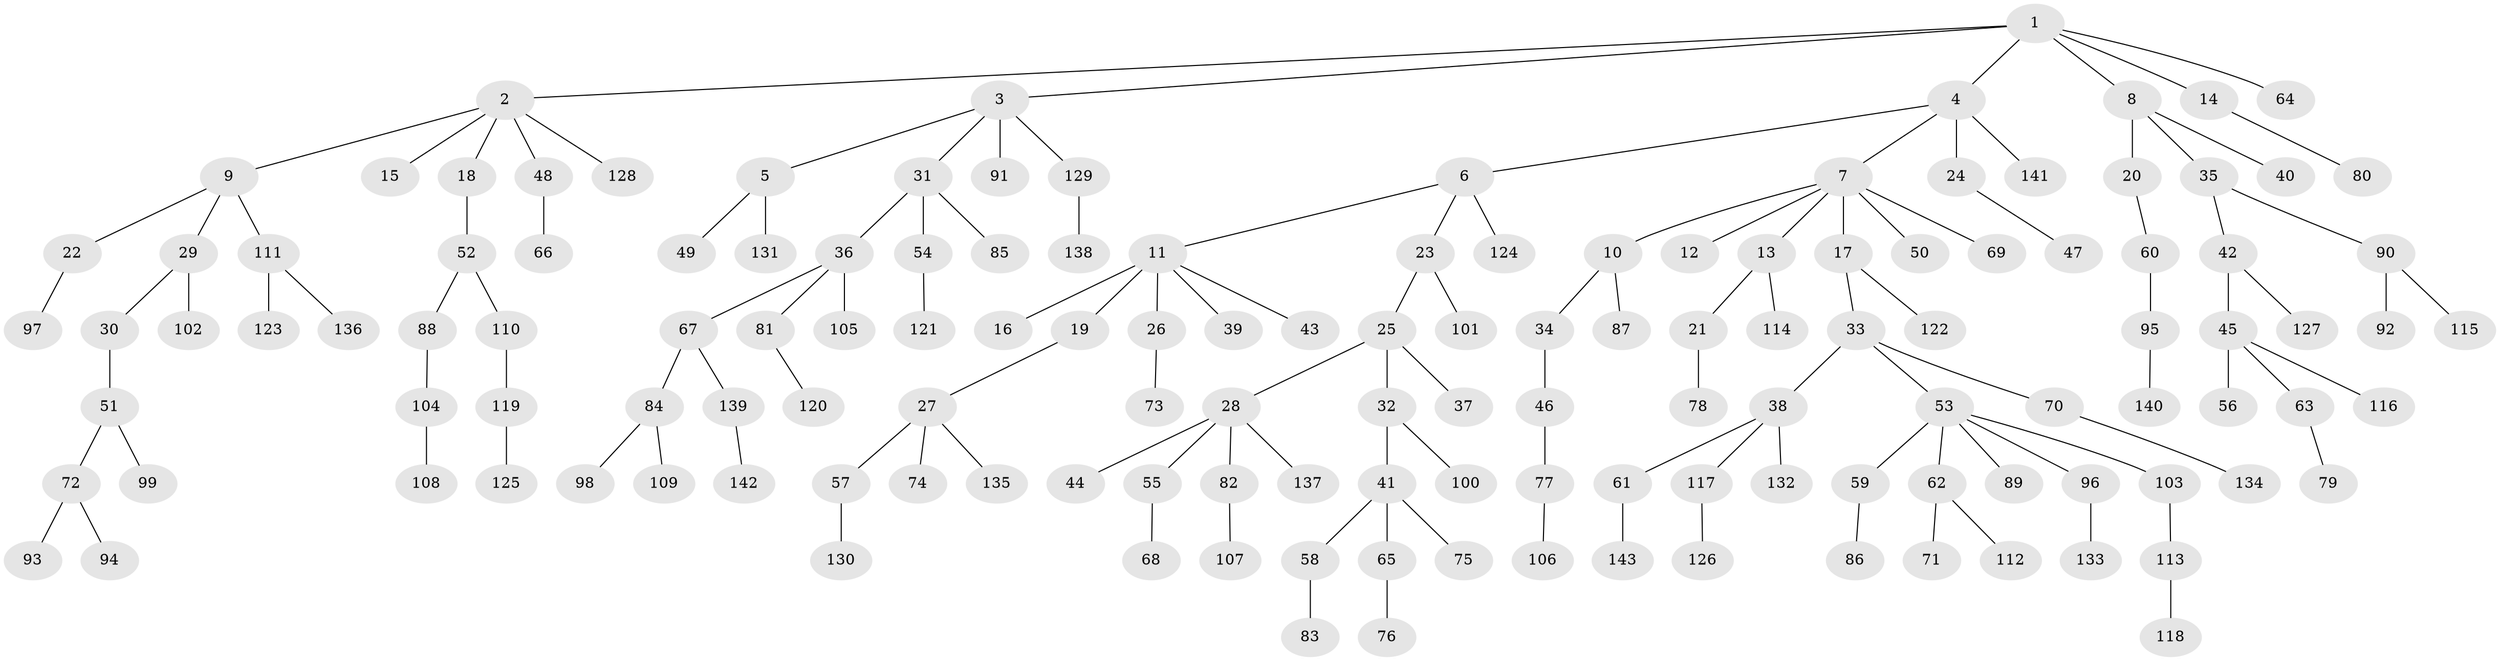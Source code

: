 // coarse degree distribution, {8: 0.019801980198019802, 6: 0.0297029702970297, 4: 0.09900990099009901, 3: 0.0594059405940594, 2: 0.15841584158415842, 1: 0.6039603960396039, 5: 0.0297029702970297}
// Generated by graph-tools (version 1.1) at 2025/52/02/27/25 19:52:10]
// undirected, 143 vertices, 142 edges
graph export_dot {
graph [start="1"]
  node [color=gray90,style=filled];
  1;
  2;
  3;
  4;
  5;
  6;
  7;
  8;
  9;
  10;
  11;
  12;
  13;
  14;
  15;
  16;
  17;
  18;
  19;
  20;
  21;
  22;
  23;
  24;
  25;
  26;
  27;
  28;
  29;
  30;
  31;
  32;
  33;
  34;
  35;
  36;
  37;
  38;
  39;
  40;
  41;
  42;
  43;
  44;
  45;
  46;
  47;
  48;
  49;
  50;
  51;
  52;
  53;
  54;
  55;
  56;
  57;
  58;
  59;
  60;
  61;
  62;
  63;
  64;
  65;
  66;
  67;
  68;
  69;
  70;
  71;
  72;
  73;
  74;
  75;
  76;
  77;
  78;
  79;
  80;
  81;
  82;
  83;
  84;
  85;
  86;
  87;
  88;
  89;
  90;
  91;
  92;
  93;
  94;
  95;
  96;
  97;
  98;
  99;
  100;
  101;
  102;
  103;
  104;
  105;
  106;
  107;
  108;
  109;
  110;
  111;
  112;
  113;
  114;
  115;
  116;
  117;
  118;
  119;
  120;
  121;
  122;
  123;
  124;
  125;
  126;
  127;
  128;
  129;
  130;
  131;
  132;
  133;
  134;
  135;
  136;
  137;
  138;
  139;
  140;
  141;
  142;
  143;
  1 -- 2;
  1 -- 3;
  1 -- 4;
  1 -- 8;
  1 -- 14;
  1 -- 64;
  2 -- 9;
  2 -- 15;
  2 -- 18;
  2 -- 48;
  2 -- 128;
  3 -- 5;
  3 -- 31;
  3 -- 91;
  3 -- 129;
  4 -- 6;
  4 -- 7;
  4 -- 24;
  4 -- 141;
  5 -- 49;
  5 -- 131;
  6 -- 11;
  6 -- 23;
  6 -- 124;
  7 -- 10;
  7 -- 12;
  7 -- 13;
  7 -- 17;
  7 -- 50;
  7 -- 69;
  8 -- 20;
  8 -- 35;
  8 -- 40;
  9 -- 22;
  9 -- 29;
  9 -- 111;
  10 -- 34;
  10 -- 87;
  11 -- 16;
  11 -- 19;
  11 -- 26;
  11 -- 39;
  11 -- 43;
  13 -- 21;
  13 -- 114;
  14 -- 80;
  17 -- 33;
  17 -- 122;
  18 -- 52;
  19 -- 27;
  20 -- 60;
  21 -- 78;
  22 -- 97;
  23 -- 25;
  23 -- 101;
  24 -- 47;
  25 -- 28;
  25 -- 32;
  25 -- 37;
  26 -- 73;
  27 -- 57;
  27 -- 74;
  27 -- 135;
  28 -- 44;
  28 -- 55;
  28 -- 82;
  28 -- 137;
  29 -- 30;
  29 -- 102;
  30 -- 51;
  31 -- 36;
  31 -- 54;
  31 -- 85;
  32 -- 41;
  32 -- 100;
  33 -- 38;
  33 -- 53;
  33 -- 70;
  34 -- 46;
  35 -- 42;
  35 -- 90;
  36 -- 67;
  36 -- 81;
  36 -- 105;
  38 -- 61;
  38 -- 117;
  38 -- 132;
  41 -- 58;
  41 -- 65;
  41 -- 75;
  42 -- 45;
  42 -- 127;
  45 -- 56;
  45 -- 63;
  45 -- 116;
  46 -- 77;
  48 -- 66;
  51 -- 72;
  51 -- 99;
  52 -- 88;
  52 -- 110;
  53 -- 59;
  53 -- 62;
  53 -- 89;
  53 -- 96;
  53 -- 103;
  54 -- 121;
  55 -- 68;
  57 -- 130;
  58 -- 83;
  59 -- 86;
  60 -- 95;
  61 -- 143;
  62 -- 71;
  62 -- 112;
  63 -- 79;
  65 -- 76;
  67 -- 84;
  67 -- 139;
  70 -- 134;
  72 -- 93;
  72 -- 94;
  77 -- 106;
  81 -- 120;
  82 -- 107;
  84 -- 98;
  84 -- 109;
  88 -- 104;
  90 -- 92;
  90 -- 115;
  95 -- 140;
  96 -- 133;
  103 -- 113;
  104 -- 108;
  110 -- 119;
  111 -- 123;
  111 -- 136;
  113 -- 118;
  117 -- 126;
  119 -- 125;
  129 -- 138;
  139 -- 142;
}
